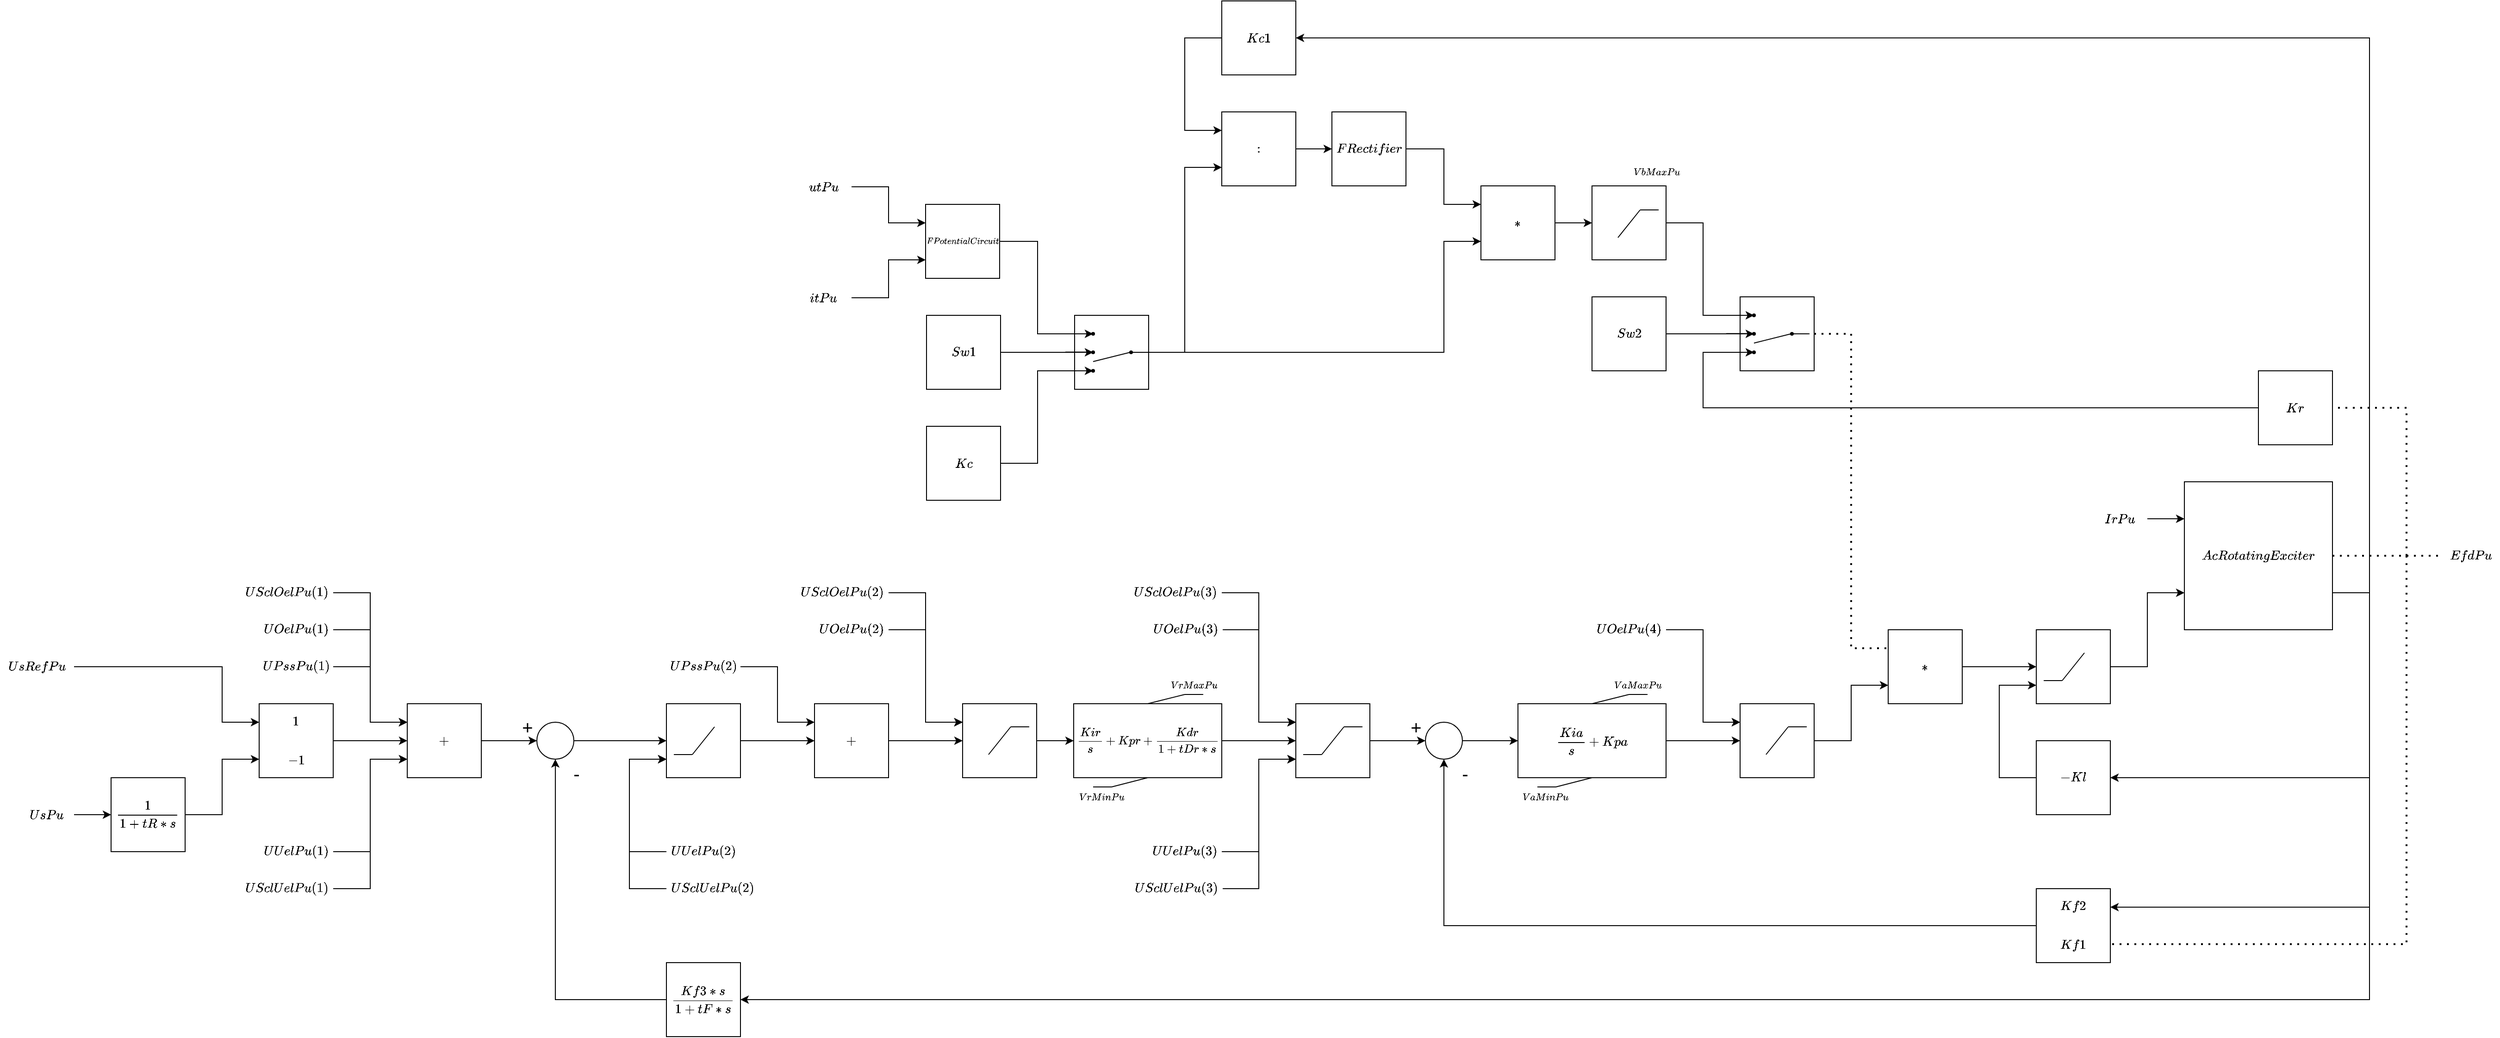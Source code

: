 <mxfile version="24.1.0" type="device">
  <diagram name="Page-1" id="-cMVqA2Gkwa5aGeDibPs">
    <mxGraphModel dx="1994" dy="1640" grid="1" gridSize="10" guides="1" tooltips="1" connect="1" arrows="1" fold="1" page="0" pageScale="1" pageWidth="413" pageHeight="583" math="1" shadow="0">
      <root>
        <mxCell id="0" />
        <mxCell id="1" parent="0" />
        <mxCell id="eN8Zq5XajQ-hrPbZrUXH-4" value="" style="edgeStyle=orthogonalEdgeStyle;rounded=0;orthogonalLoop=1;jettySize=auto;html=1;exitX=1;exitY=0.5;exitDx=0;exitDy=0;" parent="1" source="uiWQGd_JORUiYBwgNB9_-32" target="eN8Zq5XajQ-hrPbZrUXH-3" edge="1">
          <mxGeometry relative="1" as="geometry">
            <mxPoint x="-640" y="240" as="sourcePoint" />
          </mxGeometry>
        </mxCell>
        <mxCell id="eN8Zq5XajQ-hrPbZrUXH-8" value="" style="edgeStyle=orthogonalEdgeStyle;rounded=0;orthogonalLoop=1;jettySize=auto;html=1;" parent="1" source="GCO7xrDp6TmdYOZJOnFd-4" target="GCO7xrDp6TmdYOZJOnFd-120" edge="1">
          <mxGeometry relative="1" as="geometry" />
        </mxCell>
        <mxCell id="GCO7xrDp6TmdYOZJOnFd-4" value="&lt;table style=&quot;&quot;&gt;&lt;tbody&gt;&lt;tr&gt;&lt;td&gt;&lt;font style=&quot;font-size: 12px;&quot;&gt;$$1$$&lt;/font&gt;&lt;/td&gt;&lt;/tr&gt;&lt;tr&gt;&lt;td&gt;&lt;font style=&quot;font-size: 12px;&quot;&gt;$$-1$$&lt;/font&gt;&lt;/td&gt;&lt;/tr&gt;&lt;/tbody&gt;&lt;/table&gt;" style="whiteSpace=wrap;html=1;aspect=fixed;" parent="1" vertex="1">
          <mxGeometry x="-440" y="120" width="80" height="80" as="geometry" />
        </mxCell>
        <mxCell id="GCO7xrDp6TmdYOZJOnFd-127" style="edgeStyle=orthogonalEdgeStyle;rounded=0;orthogonalLoop=1;jettySize=auto;html=1;exitX=0.5;exitY=1;exitDx=0;exitDy=0;" parent="1" source="GCO7xrDp6TmdYOZJOnFd-99" edge="1">
          <mxGeometry relative="1" as="geometry">
            <mxPoint x="520.2" y="190.2" as="targetPoint" />
          </mxGeometry>
        </mxCell>
        <mxCell id="U0r4ra3TlqdGY_YgzOI1-25" value="" style="edgeStyle=orthogonalEdgeStyle;rounded=0;orthogonalLoop=1;jettySize=auto;html=1;" parent="1" source="GCO7xrDp6TmdYOZJOnFd-99" target="hHR6AVDcYujb22-yYQ_T-5" edge="1">
          <mxGeometry relative="1" as="geometry" />
        </mxCell>
        <mxCell id="GCO7xrDp6TmdYOZJOnFd-99" value="&lt;font style=&quot;font-size: 11px;&quot;&gt;$$\frac{Kir}{s}+Kpr+\frac{Kdr}{1+tDr*s}$$&lt;/font&gt;" style="rounded=0;whiteSpace=wrap;html=1;" parent="1" vertex="1">
          <mxGeometry x="440" y="120" width="160" height="80" as="geometry" />
        </mxCell>
        <mxCell id="GCO7xrDp6TmdYOZJOnFd-110" value="" style="endArrow=none;html=1;exitX=0.5;exitY=0;exitDx=0;exitDy=0;" parent="1" source="GCO7xrDp6TmdYOZJOnFd-99" edge="1">
          <mxGeometry width="50" height="50" relative="1" as="geometry">
            <mxPoint x="520" y="130" as="sourcePoint" />
            <mxPoint x="560" y="110" as="targetPoint" />
          </mxGeometry>
        </mxCell>
        <mxCell id="GCO7xrDp6TmdYOZJOnFd-111" value="" style="endArrow=none;html=1;" parent="1" edge="1">
          <mxGeometry width="50" height="50" relative="1" as="geometry">
            <mxPoint x="560" y="110" as="sourcePoint" />
            <mxPoint x="580" y="110" as="targetPoint" />
          </mxGeometry>
        </mxCell>
        <mxCell id="GCO7xrDp6TmdYOZJOnFd-112" value="&lt;font style=&quot;font-size: 9px;&quot;&gt;$$VrMaxPu$$&lt;/font&gt;" style="text;html=1;strokeColor=none;fillColor=none;align=center;verticalAlign=middle;whiteSpace=wrap;rounded=0;fontSize=15;" parent="1" vertex="1">
          <mxGeometry x="540" y="85" width="60" height="30" as="geometry" />
        </mxCell>
        <mxCell id="GCO7xrDp6TmdYOZJOnFd-113" value="" style="endArrow=none;html=1;" parent="1" edge="1">
          <mxGeometry width="50" height="50" relative="1" as="geometry">
            <mxPoint x="481" y="210" as="sourcePoint" />
            <mxPoint x="461" y="210" as="targetPoint" />
          </mxGeometry>
        </mxCell>
        <mxCell id="GCO7xrDp6TmdYOZJOnFd-114" value="&lt;font style=&quot;font-size: 9px;&quot;&gt;$$VrMinPu$$&lt;/font&gt;" style="text;html=1;strokeColor=none;fillColor=none;align=center;verticalAlign=middle;whiteSpace=wrap;rounded=0;fontSize=15;" parent="1" vertex="1">
          <mxGeometry x="440" y="206" width="60" height="30" as="geometry" />
        </mxCell>
        <mxCell id="GCO7xrDp6TmdYOZJOnFd-115" value="" style="endArrow=none;html=1;exitX=0.5;exitY=0;exitDx=0;exitDy=0;entryX=0.5;entryY=1;entryDx=0;entryDy=0;" parent="1" target="GCO7xrDp6TmdYOZJOnFd-99" edge="1">
          <mxGeometry width="50" height="50" relative="1" as="geometry">
            <mxPoint x="481" y="210" as="sourcePoint" />
            <mxPoint x="501" y="190" as="targetPoint" />
          </mxGeometry>
        </mxCell>
        <mxCell id="GCO7xrDp6TmdYOZJOnFd-120" value="&lt;table style=&quot;&quot;&gt;&lt;tbody&gt;&lt;tr&gt;&lt;td&gt;&lt;font style=&quot;font-size: 12px;&quot;&gt;$$+$$&lt;/font&gt;&lt;/td&gt;&lt;/tr&gt;&lt;/tbody&gt;&lt;/table&gt;" style="whiteSpace=wrap;html=1;aspect=fixed;" parent="1" vertex="1">
          <mxGeometry x="-280" y="120" width="80" height="80" as="geometry" />
        </mxCell>
        <mxCell id="eN8Zq5XajQ-hrPbZrUXH-3" value="$$\frac{1}{1+tR*s}$$" style="whiteSpace=wrap;html=1;aspect=fixed;" parent="1" vertex="1">
          <mxGeometry x="-600" y="200" width="80" height="80" as="geometry" />
        </mxCell>
        <mxCell id="U0r4ra3TlqdGY_YgzOI1-9" value="" style="edgeStyle=orthogonalEdgeStyle;rounded=0;orthogonalLoop=1;jettySize=auto;html=1;" parent="1" source="eN8Zq5XajQ-hrPbZrUXH-25" target="U0r4ra3TlqdGY_YgzOI1-3" edge="1">
          <mxGeometry relative="1" as="geometry" />
        </mxCell>
        <mxCell id="eN8Zq5XajQ-hrPbZrUXH-25" value="" style="ellipse;whiteSpace=wrap;html=1;aspect=fixed;" parent="1" vertex="1">
          <mxGeometry x="-140" y="140" width="40" height="40" as="geometry" />
        </mxCell>
        <mxCell id="eN8Zq5XajQ-hrPbZrUXH-26" value="+" style="text;html=1;strokeColor=none;fillColor=none;align=center;verticalAlign=middle;whiteSpace=wrap;rounded=0;fontSize=20;" parent="1" vertex="1">
          <mxGeometry x="-180" y="129" width="60" height="31" as="geometry" />
        </mxCell>
        <mxCell id="eN8Zq5XajQ-hrPbZrUXH-27" value="-" style="text;html=1;strokeColor=none;fillColor=none;align=center;verticalAlign=middle;whiteSpace=wrap;rounded=0;fontSize=20;" parent="1" vertex="1">
          <mxGeometry x="-127" y="180" width="60" height="30" as="geometry" />
        </mxCell>
        <mxCell id="hHR6AVDcYujb22-yYQ_T-5" value="" style="whiteSpace=wrap;html=1;aspect=fixed;" parent="1" vertex="1">
          <mxGeometry x="680" y="120" width="80" height="80" as="geometry" />
        </mxCell>
        <mxCell id="hHR6AVDcYujb22-yYQ_T-7" value="" style="endArrow=none;html=1;" parent="1" edge="1">
          <mxGeometry width="50" height="50" relative="1" as="geometry">
            <mxPoint x="708" y="175" as="sourcePoint" />
            <mxPoint x="732" y="145" as="targetPoint" />
          </mxGeometry>
        </mxCell>
        <mxCell id="hHR6AVDcYujb22-yYQ_T-8" value="" style="endArrow=none;html=1;" parent="1" edge="1">
          <mxGeometry width="50" height="50" relative="1" as="geometry">
            <mxPoint x="732" y="145" as="sourcePoint" />
            <mxPoint x="752" y="145" as="targetPoint" />
          </mxGeometry>
        </mxCell>
        <mxCell id="hHR6AVDcYujb22-yYQ_T-9" value="" style="endArrow=none;html=1;" parent="1" edge="1">
          <mxGeometry width="50" height="50" relative="1" as="geometry">
            <mxPoint x="708" y="175" as="sourcePoint" />
            <mxPoint x="688" y="175" as="targetPoint" />
          </mxGeometry>
        </mxCell>
        <mxCell id="hHR6AVDcYujb22-yYQ_T-10" value="" style="endArrow=classic;html=1;entryX=0;entryY=0.75;entryDx=0;entryDy=0;" parent="1" target="hHR6AVDcYujb22-yYQ_T-5" edge="1">
          <mxGeometry width="50" height="50" relative="1" as="geometry">
            <mxPoint x="640" y="180" as="sourcePoint" />
            <mxPoint x="680.0" y="177" as="targetPoint" />
          </mxGeometry>
        </mxCell>
        <mxCell id="hHR6AVDcYujb22-yYQ_T-11" value="" style="endArrow=classic;html=1;entryX=0;entryY=0.25;entryDx=0;entryDy=0;" parent="1" target="hHR6AVDcYujb22-yYQ_T-5" edge="1">
          <mxGeometry width="50" height="50" relative="1" as="geometry">
            <mxPoint x="640" y="140" as="sourcePoint" />
            <mxPoint x="680.0" y="145" as="targetPoint" />
          </mxGeometry>
        </mxCell>
        <mxCell id="qLZYFt0uQZEpN5fuRu8l-12" value="$$\frac{Kf3*s}{1+tF*s}$$" style="rounded=0;whiteSpace=wrap;html=1;" parent="1" vertex="1">
          <mxGeometry y="400" width="80" height="80" as="geometry" />
        </mxCell>
        <mxCell id="qLZYFt0uQZEpN5fuRu8l-13" value="&lt;font style=&quot;font-size: 12px;&quot;&gt;$$AcRotatingExciter$$&lt;/font&gt;" style="rounded=0;whiteSpace=wrap;html=1;" parent="1" vertex="1">
          <mxGeometry x="1640" y="-120" width="160" height="160" as="geometry" />
        </mxCell>
        <mxCell id="kH9g7bd3vH2FBUtWPBsq-3" value="&lt;table style=&quot;&quot;&gt;&lt;tbody&gt;&lt;tr&gt;&lt;td&gt;&lt;font style=&quot;font-size: 12px;&quot;&gt;$$Kr$$&lt;/font&gt;&lt;/td&gt;&lt;/tr&gt;&lt;/tbody&gt;&lt;/table&gt;" style="whiteSpace=wrap;html=1;aspect=fixed;" parent="1" vertex="1">
          <mxGeometry x="1720" y="-240" width="80" height="80" as="geometry" />
        </mxCell>
        <mxCell id="kH9g7bd3vH2FBUtWPBsq-4" value="&lt;table style=&quot;&quot;&gt;&lt;tbody&gt;&lt;tr&gt;&lt;td&gt;&lt;font style=&quot;font-size: 12px;&quot;&gt;$$Kf2$$&lt;/font&gt;&lt;/td&gt;&lt;/tr&gt;&lt;tr&gt;&lt;td&gt;&lt;font style=&quot;font-size: 12px;&quot;&gt;$$Kf1$$&lt;/font&gt;&lt;/td&gt;&lt;/tr&gt;&lt;/tbody&gt;&lt;/table&gt;" style="whiteSpace=wrap;html=1;aspect=fixed;" parent="1" vertex="1">
          <mxGeometry x="1480" y="320" width="80" height="80" as="geometry" />
        </mxCell>
        <mxCell id="kH9g7bd3vH2FBUtWPBsq-5" value="&lt;table style=&quot;font-size: 11px;&quot;&gt;&lt;tbody&gt;&lt;tr&gt;&lt;td&gt;&lt;font style=&quot;font-size: 12px;&quot;&gt;$$Sw2$$&lt;/font&gt;&lt;/td&gt;&lt;/tr&gt;&lt;/tbody&gt;&lt;/table&gt;" style="whiteSpace=wrap;html=1;aspect=fixed;" parent="1" vertex="1">
          <mxGeometry x="1000" y="-320" width="80" height="80" as="geometry" />
        </mxCell>
        <mxCell id="U0r4ra3TlqdGY_YgzOI1-1" value="" style="endArrow=classic;html=1;rounded=0;exitX=1;exitY=0.5;exitDx=0;exitDy=0;entryX=0;entryY=0.75;entryDx=0;entryDy=0;" parent="1" source="eN8Zq5XajQ-hrPbZrUXH-3" target="GCO7xrDp6TmdYOZJOnFd-4" edge="1">
          <mxGeometry width="50" height="50" relative="1" as="geometry">
            <mxPoint x="-440" y="180" as="sourcePoint" />
            <mxPoint x="-390" y="130" as="targetPoint" />
            <Array as="points">
              <mxPoint x="-480" y="240" />
              <mxPoint x="-480" y="180" />
            </Array>
          </mxGeometry>
        </mxCell>
        <mxCell id="U0r4ra3TlqdGY_YgzOI1-2" value="" style="endArrow=classic;html=1;rounded=0;exitX=1;exitY=0.5;exitDx=0;exitDy=0;entryX=0;entryY=0.25;entryDx=0;entryDy=0;" parent="1" source="uiWQGd_JORUiYBwgNB9_-33" target="GCO7xrDp6TmdYOZJOnFd-4" edge="1">
          <mxGeometry width="50" height="50" relative="1" as="geometry">
            <mxPoint x="-640" y="80" as="sourcePoint" />
            <mxPoint x="-390" y="130" as="targetPoint" />
            <Array as="points">
              <mxPoint x="-480" y="80" />
              <mxPoint x="-480" y="140" />
            </Array>
          </mxGeometry>
        </mxCell>
        <mxCell id="U0r4ra3TlqdGY_YgzOI1-18" value="" style="edgeStyle=orthogonalEdgeStyle;rounded=0;orthogonalLoop=1;jettySize=auto;html=1;" parent="1" source="U0r4ra3TlqdGY_YgzOI1-3" target="U0r4ra3TlqdGY_YgzOI1-10" edge="1">
          <mxGeometry relative="1" as="geometry" />
        </mxCell>
        <mxCell id="U0r4ra3TlqdGY_YgzOI1-3" value="" style="whiteSpace=wrap;html=1;aspect=fixed;" parent="1" vertex="1">
          <mxGeometry y="120" width="80" height="80" as="geometry" />
        </mxCell>
        <mxCell id="U0r4ra3TlqdGY_YgzOI1-4" value="" style="endArrow=none;html=1;" parent="1" edge="1">
          <mxGeometry width="50" height="50" relative="1" as="geometry">
            <mxPoint x="28" y="175" as="sourcePoint" />
            <mxPoint x="52" y="145" as="targetPoint" />
          </mxGeometry>
        </mxCell>
        <mxCell id="U0r4ra3TlqdGY_YgzOI1-6" value="" style="endArrow=none;html=1;" parent="1" edge="1">
          <mxGeometry width="50" height="50" relative="1" as="geometry">
            <mxPoint x="28" y="175" as="sourcePoint" />
            <mxPoint x="8" y="175" as="targetPoint" />
          </mxGeometry>
        </mxCell>
        <mxCell id="U0r4ra3TlqdGY_YgzOI1-7" value="" style="endArrow=classic;html=1;entryX=0;entryY=0.75;entryDx=0;entryDy=0;" parent="1" target="U0r4ra3TlqdGY_YgzOI1-3" edge="1">
          <mxGeometry width="50" height="50" relative="1" as="geometry">
            <mxPoint x="-40" y="180" as="sourcePoint" />
            <mxPoint x="-1.137e-13" y="177" as="targetPoint" />
          </mxGeometry>
        </mxCell>
        <mxCell id="U0r4ra3TlqdGY_YgzOI1-17" value="" style="edgeStyle=orthogonalEdgeStyle;rounded=0;orthogonalLoop=1;jettySize=auto;html=1;" parent="1" source="U0r4ra3TlqdGY_YgzOI1-10" target="U0r4ra3TlqdGY_YgzOI1-11" edge="1">
          <mxGeometry relative="1" as="geometry" />
        </mxCell>
        <mxCell id="U0r4ra3TlqdGY_YgzOI1-10" value="&lt;table style=&quot;&quot;&gt;&lt;tbody&gt;&lt;tr&gt;&lt;td&gt;&lt;font style=&quot;font-size: 12px;&quot;&gt;$$+$$&lt;/font&gt;&lt;/td&gt;&lt;/tr&gt;&lt;/tbody&gt;&lt;/table&gt;" style="whiteSpace=wrap;html=1;aspect=fixed;" parent="1" vertex="1">
          <mxGeometry x="160" y="120" width="80" height="80" as="geometry" />
        </mxCell>
        <mxCell id="Lio4vAGDhd_oJqH9jxSa-1" value="" style="edgeStyle=orthogonalEdgeStyle;rounded=0;orthogonalLoop=1;jettySize=auto;html=1;" parent="1" source="U0r4ra3TlqdGY_YgzOI1-11" target="GCO7xrDp6TmdYOZJOnFd-99" edge="1">
          <mxGeometry relative="1" as="geometry" />
        </mxCell>
        <mxCell id="U0r4ra3TlqdGY_YgzOI1-11" value="" style="whiteSpace=wrap;html=1;aspect=fixed;" parent="1" vertex="1">
          <mxGeometry x="320" y="120" width="80" height="80" as="geometry" />
        </mxCell>
        <mxCell id="U0r4ra3TlqdGY_YgzOI1-12" value="" style="endArrow=none;html=1;" parent="1" edge="1">
          <mxGeometry width="50" height="50" relative="1" as="geometry">
            <mxPoint x="348" y="175" as="sourcePoint" />
            <mxPoint x="372" y="145" as="targetPoint" />
          </mxGeometry>
        </mxCell>
        <mxCell id="U0r4ra3TlqdGY_YgzOI1-13" value="" style="endArrow=none;html=1;" parent="1" edge="1">
          <mxGeometry width="50" height="50" relative="1" as="geometry">
            <mxPoint x="372" y="145" as="sourcePoint" />
            <mxPoint x="392" y="145" as="targetPoint" />
          </mxGeometry>
        </mxCell>
        <mxCell id="U0r4ra3TlqdGY_YgzOI1-16" value="" style="endArrow=classic;html=1;entryX=0;entryY=0.25;entryDx=0;entryDy=0;" parent="1" target="U0r4ra3TlqdGY_YgzOI1-11" edge="1">
          <mxGeometry width="50" height="50" relative="1" as="geometry">
            <mxPoint x="280" y="140" as="sourcePoint" />
            <mxPoint x="320.0" y="145" as="targetPoint" />
          </mxGeometry>
        </mxCell>
        <mxCell id="U0r4ra3TlqdGY_YgzOI1-70" value="" style="edgeStyle=orthogonalEdgeStyle;rounded=0;orthogonalLoop=1;jettySize=auto;html=1;" parent="1" source="U0r4ra3TlqdGY_YgzOI1-22" target="U0r4ra3TlqdGY_YgzOI1-40" edge="1">
          <mxGeometry relative="1" as="geometry" />
        </mxCell>
        <mxCell id="U0r4ra3TlqdGY_YgzOI1-22" value="" style="ellipse;whiteSpace=wrap;html=1;aspect=fixed;" parent="1" vertex="1">
          <mxGeometry x="820" y="140" width="40" height="40" as="geometry" />
        </mxCell>
        <mxCell id="U0r4ra3TlqdGY_YgzOI1-23" value="+" style="text;html=1;strokeColor=none;fillColor=none;align=center;verticalAlign=middle;whiteSpace=wrap;rounded=0;fontSize=20;" parent="1" vertex="1">
          <mxGeometry x="780" y="129" width="60" height="31" as="geometry" />
        </mxCell>
        <mxCell id="U0r4ra3TlqdGY_YgzOI1-24" value="-" style="text;html=1;strokeColor=none;fillColor=none;align=center;verticalAlign=middle;whiteSpace=wrap;rounded=0;fontSize=20;" parent="1" vertex="1">
          <mxGeometry x="833" y="180" width="60" height="30" as="geometry" />
        </mxCell>
        <mxCell id="U0r4ra3TlqdGY_YgzOI1-26" value="" style="endArrow=classic;html=1;rounded=0;exitX=1;exitY=0.5;exitDx=0;exitDy=0;entryX=0;entryY=0.5;entryDx=0;entryDy=0;" parent="1" source="hHR6AVDcYujb22-yYQ_T-5" target="U0r4ra3TlqdGY_YgzOI1-22" edge="1">
          <mxGeometry width="50" height="50" relative="1" as="geometry">
            <mxPoint x="700" y="100" as="sourcePoint" />
            <mxPoint x="750" y="50" as="targetPoint" />
          </mxGeometry>
        </mxCell>
        <mxCell id="U0r4ra3TlqdGY_YgzOI1-27" value="" style="whiteSpace=wrap;html=1;aspect=fixed;" parent="1" vertex="1">
          <mxGeometry x="1160" y="120" width="80" height="80" as="geometry" />
        </mxCell>
        <mxCell id="U0r4ra3TlqdGY_YgzOI1-28" value="" style="endArrow=none;html=1;" parent="1" edge="1">
          <mxGeometry width="50" height="50" relative="1" as="geometry">
            <mxPoint x="1188" y="175" as="sourcePoint" />
            <mxPoint x="1212" y="145" as="targetPoint" />
          </mxGeometry>
        </mxCell>
        <mxCell id="U0r4ra3TlqdGY_YgzOI1-29" value="" style="endArrow=none;html=1;" parent="1" edge="1">
          <mxGeometry width="50" height="50" relative="1" as="geometry">
            <mxPoint x="1212" y="145" as="sourcePoint" />
            <mxPoint x="1232" y="145" as="targetPoint" />
          </mxGeometry>
        </mxCell>
        <mxCell id="U0r4ra3TlqdGY_YgzOI1-30" value="" style="endArrow=classic;html=1;entryX=0;entryY=0.25;entryDx=0;entryDy=0;" parent="1" target="U0r4ra3TlqdGY_YgzOI1-27" edge="1">
          <mxGeometry width="50" height="50" relative="1" as="geometry">
            <mxPoint x="1120" y="140" as="sourcePoint" />
            <mxPoint x="1160" y="145" as="targetPoint" />
          </mxGeometry>
        </mxCell>
        <mxCell id="U0r4ra3TlqdGY_YgzOI1-39" style="edgeStyle=orthogonalEdgeStyle;rounded=0;orthogonalLoop=1;jettySize=auto;html=1;exitX=0.5;exitY=1;exitDx=0;exitDy=0;" parent="1" source="U0r4ra3TlqdGY_YgzOI1-40" edge="1">
          <mxGeometry relative="1" as="geometry">
            <mxPoint x="1000.2" y="190.2" as="targetPoint" />
          </mxGeometry>
        </mxCell>
        <mxCell id="U0r4ra3TlqdGY_YgzOI1-47" value="" style="edgeStyle=orthogonalEdgeStyle;rounded=0;orthogonalLoop=1;jettySize=auto;html=1;" parent="1" source="U0r4ra3TlqdGY_YgzOI1-40" target="U0r4ra3TlqdGY_YgzOI1-27" edge="1">
          <mxGeometry relative="1" as="geometry" />
        </mxCell>
        <mxCell id="U0r4ra3TlqdGY_YgzOI1-40" value="&lt;font style=&quot;font-size: 12px;&quot;&gt;$$\frac{Kia}{s}+Kpa$$&lt;/font&gt;" style="rounded=0;whiteSpace=wrap;html=1;" parent="1" vertex="1">
          <mxGeometry x="920" y="120" width="160" height="80" as="geometry" />
        </mxCell>
        <mxCell id="U0r4ra3TlqdGY_YgzOI1-41" value="" style="endArrow=none;html=1;exitX=0.5;exitY=0;exitDx=0;exitDy=0;" parent="1" source="U0r4ra3TlqdGY_YgzOI1-40" edge="1">
          <mxGeometry width="50" height="50" relative="1" as="geometry">
            <mxPoint x="1000" y="130" as="sourcePoint" />
            <mxPoint x="1040" y="110" as="targetPoint" />
          </mxGeometry>
        </mxCell>
        <mxCell id="U0r4ra3TlqdGY_YgzOI1-42" value="" style="endArrow=none;html=1;" parent="1" edge="1">
          <mxGeometry width="50" height="50" relative="1" as="geometry">
            <mxPoint x="1040" y="110" as="sourcePoint" />
            <mxPoint x="1060" y="110" as="targetPoint" />
          </mxGeometry>
        </mxCell>
        <mxCell id="U0r4ra3TlqdGY_YgzOI1-43" value="&lt;font style=&quot;font-size: 9px;&quot;&gt;$$VaMaxPu$$&lt;/font&gt;" style="text;html=1;strokeColor=none;fillColor=none;align=center;verticalAlign=middle;whiteSpace=wrap;rounded=0;fontSize=15;" parent="1" vertex="1">
          <mxGeometry x="1020" y="85" width="60" height="30" as="geometry" />
        </mxCell>
        <mxCell id="U0r4ra3TlqdGY_YgzOI1-44" value="" style="endArrow=none;html=1;" parent="1" edge="1">
          <mxGeometry width="50" height="50" relative="1" as="geometry">
            <mxPoint x="961" y="210" as="sourcePoint" />
            <mxPoint x="941" y="210" as="targetPoint" />
          </mxGeometry>
        </mxCell>
        <mxCell id="U0r4ra3TlqdGY_YgzOI1-45" value="&lt;font style=&quot;font-size: 9px;&quot;&gt;$$VaMinPu$$&lt;/font&gt;" style="text;html=1;strokeColor=none;fillColor=none;align=center;verticalAlign=middle;whiteSpace=wrap;rounded=0;fontSize=15;" parent="1" vertex="1">
          <mxGeometry x="920" y="206" width="60" height="30" as="geometry" />
        </mxCell>
        <mxCell id="U0r4ra3TlqdGY_YgzOI1-46" value="" style="endArrow=none;html=1;exitX=0.5;exitY=0;exitDx=0;exitDy=0;entryX=0.5;entryY=1;entryDx=0;entryDy=0;" parent="1" target="U0r4ra3TlqdGY_YgzOI1-40" edge="1">
          <mxGeometry width="50" height="50" relative="1" as="geometry">
            <mxPoint x="961" y="210" as="sourcePoint" />
            <mxPoint x="981" y="190" as="targetPoint" />
          </mxGeometry>
        </mxCell>
        <mxCell id="U0r4ra3TlqdGY_YgzOI1-55" value="" style="edgeStyle=orthogonalEdgeStyle;rounded=0;orthogonalLoop=1;jettySize=auto;html=1;" parent="1" source="U0r4ra3TlqdGY_YgzOI1-48" target="U0r4ra3TlqdGY_YgzOI1-49" edge="1">
          <mxGeometry relative="1" as="geometry" />
        </mxCell>
        <mxCell id="U0r4ra3TlqdGY_YgzOI1-48" value="&lt;table style=&quot;&quot;&gt;&lt;tbody&gt;&lt;tr&gt;&lt;td&gt;&lt;font style=&quot;font-size: 12px;&quot;&gt;$$*$$&lt;/font&gt;&lt;/td&gt;&lt;/tr&gt;&lt;/tbody&gt;&lt;/table&gt;" style="whiteSpace=wrap;html=1;aspect=fixed;" parent="1" vertex="1">
          <mxGeometry x="1320" y="40" width="80" height="80" as="geometry" />
        </mxCell>
        <mxCell id="U0r4ra3TlqdGY_YgzOI1-49" value="" style="whiteSpace=wrap;html=1;aspect=fixed;" parent="1" vertex="1">
          <mxGeometry x="1480" y="40" width="80" height="80" as="geometry" />
        </mxCell>
        <mxCell id="U0r4ra3TlqdGY_YgzOI1-50" value="" style="endArrow=none;html=1;" parent="1" edge="1">
          <mxGeometry width="50" height="50" relative="1" as="geometry">
            <mxPoint x="1508" y="95" as="sourcePoint" />
            <mxPoint x="1532" y="65" as="targetPoint" />
          </mxGeometry>
        </mxCell>
        <mxCell id="U0r4ra3TlqdGY_YgzOI1-52" value="" style="endArrow=none;html=1;" parent="1" edge="1">
          <mxGeometry width="50" height="50" relative="1" as="geometry">
            <mxPoint x="1508" y="95" as="sourcePoint" />
            <mxPoint x="1488" y="95" as="targetPoint" />
          </mxGeometry>
        </mxCell>
        <mxCell id="U0r4ra3TlqdGY_YgzOI1-56" value="" style="endArrow=classic;html=1;rounded=0;exitX=1;exitY=0.5;exitDx=0;exitDy=0;entryX=0;entryY=0.75;entryDx=0;entryDy=0;" parent="1" source="U0r4ra3TlqdGY_YgzOI1-49" target="qLZYFt0uQZEpN5fuRu8l-13" edge="1">
          <mxGeometry width="50" height="50" relative="1" as="geometry">
            <mxPoint x="1620" as="sourcePoint" />
            <mxPoint x="1670" y="-50" as="targetPoint" />
            <Array as="points">
              <mxPoint x="1600" y="80" />
              <mxPoint x="1600" />
            </Array>
          </mxGeometry>
        </mxCell>
        <mxCell id="U0r4ra3TlqdGY_YgzOI1-57" value="&lt;table style=&quot;&quot;&gt;&lt;tbody&gt;&lt;tr&gt;&lt;td&gt;&lt;font style=&quot;font-size: 12px;&quot;&gt;$$-Kl$$&lt;/font&gt;&lt;/td&gt;&lt;/tr&gt;&lt;/tbody&gt;&lt;/table&gt;" style="whiteSpace=wrap;html=1;aspect=fixed;" parent="1" vertex="1">
          <mxGeometry x="1480" y="160" width="80" height="80" as="geometry" />
        </mxCell>
        <mxCell id="U0r4ra3TlqdGY_YgzOI1-58" value="" style="endArrow=classic;html=1;rounded=0;exitX=0;exitY=0.5;exitDx=0;exitDy=0;entryX=0;entryY=0.75;entryDx=0;entryDy=0;" parent="1" source="U0r4ra3TlqdGY_YgzOI1-57" target="U0r4ra3TlqdGY_YgzOI1-49" edge="1">
          <mxGeometry width="50" height="50" relative="1" as="geometry">
            <mxPoint x="1130" as="sourcePoint" />
            <mxPoint x="1180" y="-50" as="targetPoint" />
            <Array as="points">
              <mxPoint x="1440" y="200" />
              <mxPoint x="1440" y="100" />
            </Array>
          </mxGeometry>
        </mxCell>
        <mxCell id="U0r4ra3TlqdGY_YgzOI1-59" value="" style="endArrow=classic;html=1;rounded=0;exitX=1;exitY=0.75;exitDx=0;exitDy=0;entryX=1;entryY=0.5;entryDx=0;entryDy=0;" parent="1" source="qLZYFt0uQZEpN5fuRu8l-13" target="U0r4ra3TlqdGY_YgzOI1-57" edge="1">
          <mxGeometry width="50" height="50" relative="1" as="geometry">
            <mxPoint x="1540" as="sourcePoint" />
            <mxPoint x="1590" y="-50" as="targetPoint" />
            <Array as="points">
              <mxPoint x="1840" />
              <mxPoint x="1840" y="200" />
            </Array>
          </mxGeometry>
        </mxCell>
        <mxCell id="U0r4ra3TlqdGY_YgzOI1-60" value="" style="endArrow=classic;html=1;rounded=0;exitX=0;exitY=0.5;exitDx=0;exitDy=0;entryX=0.5;entryY=1;entryDx=0;entryDy=0;" parent="1" source="kH9g7bd3vH2FBUtWPBsq-4" target="U0r4ra3TlqdGY_YgzOI1-22" edge="1">
          <mxGeometry width="50" height="50" relative="1" as="geometry">
            <mxPoint x="1230" y="300" as="sourcePoint" />
            <mxPoint x="1280" y="250" as="targetPoint" />
            <Array as="points">
              <mxPoint x="840" y="360" />
            </Array>
          </mxGeometry>
        </mxCell>
        <mxCell id="U0r4ra3TlqdGY_YgzOI1-61" value="" style="endArrow=classic;html=1;rounded=0;exitX=1;exitY=0.75;exitDx=0;exitDy=0;entryX=1;entryY=0.25;entryDx=0;entryDy=0;" parent="1" source="qLZYFt0uQZEpN5fuRu8l-13" target="kH9g7bd3vH2FBUtWPBsq-4" edge="1">
          <mxGeometry width="50" height="50" relative="1" as="geometry">
            <mxPoint x="1650" y="300" as="sourcePoint" />
            <mxPoint x="1700" y="250" as="targetPoint" />
            <Array as="points">
              <mxPoint x="1840" />
              <mxPoint x="1840" y="340" />
            </Array>
          </mxGeometry>
        </mxCell>
        <mxCell id="U0r4ra3TlqdGY_YgzOI1-62" value="" style="endArrow=classic;html=1;rounded=0;exitX=0;exitY=0.5;exitDx=0;exitDy=0;entryX=0.5;entryY=1;entryDx=0;entryDy=0;" parent="1" source="qLZYFt0uQZEpN5fuRu8l-12" target="eN8Zq5XajQ-hrPbZrUXH-25" edge="1">
          <mxGeometry width="50" height="50" relative="1" as="geometry">
            <mxPoint x="340" y="300" as="sourcePoint" />
            <mxPoint x="390" y="250" as="targetPoint" />
            <Array as="points">
              <mxPoint x="-120" y="440" />
            </Array>
          </mxGeometry>
        </mxCell>
        <mxCell id="U0r4ra3TlqdGY_YgzOI1-63" value="" style="endArrow=classic;html=1;rounded=0;exitX=1;exitY=0.5;exitDx=0;exitDy=0;entryX=0;entryY=0.5;entryDx=0;entryDy=0;" parent="1" source="GCO7xrDp6TmdYOZJOnFd-120" target="eN8Zq5XajQ-hrPbZrUXH-25" edge="1">
          <mxGeometry width="50" height="50" relative="1" as="geometry">
            <mxPoint x="340" y="300" as="sourcePoint" />
            <mxPoint x="390" y="250" as="targetPoint" />
          </mxGeometry>
        </mxCell>
        <mxCell id="U0r4ra3TlqdGY_YgzOI1-64" value="" style="endArrow=classic;html=1;rounded=0;exitX=1;exitY=0.75;exitDx=0;exitDy=0;entryX=1;entryY=0.5;entryDx=0;entryDy=0;" parent="1" source="qLZYFt0uQZEpN5fuRu8l-13" target="qLZYFt0uQZEpN5fuRu8l-12" edge="1">
          <mxGeometry width="50" height="50" relative="1" as="geometry">
            <mxPoint x="1380" y="300" as="sourcePoint" />
            <mxPoint x="1430" y="250" as="targetPoint" />
            <Array as="points">
              <mxPoint x="1840" />
              <mxPoint x="1840" y="440" />
            </Array>
          </mxGeometry>
        </mxCell>
        <mxCell id="U0r4ra3TlqdGY_YgzOI1-66" value="" style="endArrow=none;dashed=1;html=1;dashPattern=1 3;strokeWidth=2;rounded=0;exitX=1;exitY=0.5;exitDx=0;exitDy=0;entryX=0;entryY=0.5;entryDx=0;entryDy=0;" parent="1" source="qLZYFt0uQZEpN5fuRu8l-13" target="uiWQGd_JORUiYBwgNB9_-41" edge="1">
          <mxGeometry width="50" height="50" relative="1" as="geometry">
            <mxPoint x="1490" y="300" as="sourcePoint" />
            <mxPoint x="1920" y="-40" as="targetPoint" />
          </mxGeometry>
        </mxCell>
        <mxCell id="U0r4ra3TlqdGY_YgzOI1-67" value="" style="endArrow=none;dashed=1;html=1;dashPattern=1 3;strokeWidth=2;rounded=0;exitX=1;exitY=0.5;exitDx=0;exitDy=0;entryX=1;entryY=0.75;entryDx=0;entryDy=0;" parent="1" source="qLZYFt0uQZEpN5fuRu8l-13" target="kH9g7bd3vH2FBUtWPBsq-4" edge="1">
          <mxGeometry width="50" height="50" relative="1" as="geometry">
            <mxPoint x="1490" y="300" as="sourcePoint" />
            <mxPoint x="1910" y="280" as="targetPoint" />
            <Array as="points">
              <mxPoint x="1880" y="-40" />
              <mxPoint x="1880" y="380" />
            </Array>
          </mxGeometry>
        </mxCell>
        <mxCell id="U0r4ra3TlqdGY_YgzOI1-68" value="" style="endArrow=none;dashed=1;html=1;dashPattern=1 3;strokeWidth=2;rounded=0;exitX=1;exitY=0.5;exitDx=0;exitDy=0;entryX=1;entryY=0.5;entryDx=0;entryDy=0;" parent="1" source="qLZYFt0uQZEpN5fuRu8l-13" target="kH9g7bd3vH2FBUtWPBsq-3" edge="1">
          <mxGeometry width="50" height="50" relative="1" as="geometry">
            <mxPoint x="1610" y="100" as="sourcePoint" />
            <mxPoint x="1660" y="50" as="targetPoint" />
            <Array as="points">
              <mxPoint x="1880" y="-40" />
              <mxPoint x="1880" y="-200" />
            </Array>
          </mxGeometry>
        </mxCell>
        <mxCell id="U0r4ra3TlqdGY_YgzOI1-69" value="" style="endArrow=classic;html=1;rounded=0;exitX=1;exitY=0.5;exitDx=0;exitDy=0;entryX=0;entryY=0.75;entryDx=0;entryDy=0;" parent="1" source="U0r4ra3TlqdGY_YgzOI1-27" target="U0r4ra3TlqdGY_YgzOI1-48" edge="1">
          <mxGeometry width="50" height="50" relative="1" as="geometry">
            <mxPoint x="1610" y="100" as="sourcePoint" />
            <mxPoint x="1660" y="50" as="targetPoint" />
            <Array as="points">
              <mxPoint x="1280" y="160" />
              <mxPoint x="1280" y="100" />
            </Array>
          </mxGeometry>
        </mxCell>
        <mxCell id="U0r4ra3TlqdGY_YgzOI1-71" value="" style="whiteSpace=wrap;html=1;aspect=fixed;" parent="1" vertex="1">
          <mxGeometry x="1160" y="-320" width="80" height="80" as="geometry" />
        </mxCell>
        <mxCell id="U0r4ra3TlqdGY_YgzOI1-72" value="" style="endArrow=none;html=1;startArrow=none;" parent="1" source="U0r4ra3TlqdGY_YgzOI1-80" edge="1">
          <mxGeometry width="50" height="50" relative="1" as="geometry">
            <mxPoint x="1215" y="-280" as="sourcePoint" />
            <mxPoint x="1235" y="-280" as="targetPoint" />
          </mxGeometry>
        </mxCell>
        <mxCell id="U0r4ra3TlqdGY_YgzOI1-73" value="" style="endArrow=none;html=1;" parent="1" edge="1">
          <mxGeometry width="50" height="50" relative="1" as="geometry">
            <mxPoint x="1146" y="-300" as="sourcePoint" />
            <mxPoint x="1176" y="-300" as="targetPoint" />
          </mxGeometry>
        </mxCell>
        <mxCell id="U0r4ra3TlqdGY_YgzOI1-74" value="" style="endArrow=none;html=1;" parent="1" edge="1">
          <mxGeometry width="50" height="50" relative="1" as="geometry">
            <mxPoint x="1145" y="-280.2" as="sourcePoint" />
            <mxPoint x="1175" y="-280.2" as="targetPoint" />
          </mxGeometry>
        </mxCell>
        <mxCell id="U0r4ra3TlqdGY_YgzOI1-75" value="" style="endArrow=none;html=1;" parent="1" edge="1">
          <mxGeometry width="50" height="50" relative="1" as="geometry">
            <mxPoint x="1145" y="-260.0" as="sourcePoint" />
            <mxPoint x="1175" y="-260.0" as="targetPoint" />
          </mxGeometry>
        </mxCell>
        <mxCell id="U0r4ra3TlqdGY_YgzOI1-76" value="" style="shape=waypoint;sketch=0;fillStyle=solid;size=4;pointerEvents=1;points=[];fillColor=none;resizable=0;rotatable=0;perimeter=centerPerimeter;snapToPoint=1;" parent="1" vertex="1">
          <mxGeometry x="1165" y="-310" width="20" height="20" as="geometry" />
        </mxCell>
        <mxCell id="U0r4ra3TlqdGY_YgzOI1-77" value="" style="shape=waypoint;sketch=0;fillStyle=solid;size=4;pointerEvents=1;points=[];fillColor=none;resizable=0;rotatable=0;perimeter=centerPerimeter;snapToPoint=1;" parent="1" vertex="1">
          <mxGeometry x="1165" y="-290" width="20" height="20" as="geometry" />
        </mxCell>
        <mxCell id="U0r4ra3TlqdGY_YgzOI1-78" value="" style="shape=waypoint;sketch=0;fillStyle=solid;size=4;pointerEvents=1;points=[];fillColor=none;resizable=0;rotatable=0;perimeter=centerPerimeter;snapToPoint=1;" parent="1" vertex="1">
          <mxGeometry x="1165" y="-270" width="20" height="20" as="geometry" />
        </mxCell>
        <mxCell id="U0r4ra3TlqdGY_YgzOI1-79" value="" style="endArrow=none;html=1;" parent="1" target="U0r4ra3TlqdGY_YgzOI1-80" edge="1">
          <mxGeometry width="50" height="50" relative="1" as="geometry">
            <mxPoint x="1215" y="-280" as="sourcePoint" />
            <mxPoint x="1235" y="-280" as="targetPoint" />
          </mxGeometry>
        </mxCell>
        <mxCell id="U0r4ra3TlqdGY_YgzOI1-80" value="" style="shape=waypoint;sketch=0;fillStyle=solid;size=4;pointerEvents=1;points=[];fillColor=none;resizable=0;rotatable=0;perimeter=centerPerimeter;snapToPoint=1;" parent="1" vertex="1">
          <mxGeometry x="1206" y="-290" width="20" height="20" as="geometry" />
        </mxCell>
        <mxCell id="U0r4ra3TlqdGY_YgzOI1-81" value="" style="endArrow=none;html=1;" parent="1" edge="1">
          <mxGeometry width="50" height="50" relative="1" as="geometry">
            <mxPoint x="1175" y="-270" as="sourcePoint" />
            <mxPoint x="1215" y="-280" as="targetPoint" />
          </mxGeometry>
        </mxCell>
        <mxCell id="U0r4ra3TlqdGY_YgzOI1-82" value="" style="endArrow=classic;html=1;rounded=0;exitX=0;exitY=0.5;exitDx=0;exitDy=0;entryX=0.485;entryY=0.763;entryDx=0;entryDy=0;entryPerimeter=0;" parent="1" source="kH9g7bd3vH2FBUtWPBsq-3" target="U0r4ra3TlqdGY_YgzOI1-78" edge="1">
          <mxGeometry width="50" height="50" relative="1" as="geometry">
            <mxPoint x="1630" y="10" as="sourcePoint" />
            <mxPoint x="1680" y="-40" as="targetPoint" />
            <Array as="points">
              <mxPoint x="1120" y="-200" />
              <mxPoint x="1120" y="-260" />
            </Array>
          </mxGeometry>
        </mxCell>
        <mxCell id="U0r4ra3TlqdGY_YgzOI1-84" value="" style="endArrow=classic;html=1;rounded=0;exitX=1;exitY=0.5;exitDx=0;exitDy=0;entryX=0.376;entryY=0.589;entryDx=0;entryDy=0;entryPerimeter=0;" parent="1" source="kH9g7bd3vH2FBUtWPBsq-5" target="U0r4ra3TlqdGY_YgzOI1-77" edge="1">
          <mxGeometry width="50" height="50" relative="1" as="geometry">
            <mxPoint x="910" y="10" as="sourcePoint" />
            <mxPoint x="960" y="-40" as="targetPoint" />
          </mxGeometry>
        </mxCell>
        <mxCell id="U0r4ra3TlqdGY_YgzOI1-85" value="&lt;font style=&quot;font-size: 8px;&quot;&gt;$$FPotentialCircuit$$&lt;/font&gt;" style="rounded=0;whiteSpace=wrap;html=1;" parent="1" vertex="1">
          <mxGeometry x="280" y="-420" width="80" height="80" as="geometry" />
        </mxCell>
        <mxCell id="U0r4ra3TlqdGY_YgzOI1-86" value="" style="edgeStyle=orthogonalEdgeStyle;rounded=0;orthogonalLoop=1;jettySize=auto;html=1;" parent="1" source="U0r4ra3TlqdGY_YgzOI1-87" target="U0r4ra3TlqdGY_YgzOI1-89" edge="1">
          <mxGeometry relative="1" as="geometry" />
        </mxCell>
        <mxCell id="U0r4ra3TlqdGY_YgzOI1-87" value="$$*$$" style="rounded=0;whiteSpace=wrap;html=1;" parent="1" vertex="1">
          <mxGeometry x="880" y="-440" width="80" height="80" as="geometry" />
        </mxCell>
        <mxCell id="U0r4ra3TlqdGY_YgzOI1-88" value="$$Kc1$$" style="rounded=0;whiteSpace=wrap;html=1;" parent="1" vertex="1">
          <mxGeometry x="600" y="-640" width="80" height="80" as="geometry" />
        </mxCell>
        <mxCell id="U0r4ra3TlqdGY_YgzOI1-89" value="" style="whiteSpace=wrap;html=1;aspect=fixed;" parent="1" vertex="1">
          <mxGeometry x="1000" y="-440" width="80" height="80" as="geometry" />
        </mxCell>
        <mxCell id="U0r4ra3TlqdGY_YgzOI1-90" value="" style="endArrow=none;html=1;" parent="1" edge="1">
          <mxGeometry width="50" height="50" relative="1" as="geometry">
            <mxPoint x="1028" y="-384" as="sourcePoint" />
            <mxPoint x="1052" y="-414" as="targetPoint" />
          </mxGeometry>
        </mxCell>
        <mxCell id="U0r4ra3TlqdGY_YgzOI1-91" value="" style="endArrow=none;html=1;" parent="1" edge="1">
          <mxGeometry width="50" height="50" relative="1" as="geometry">
            <mxPoint x="1052" y="-414" as="sourcePoint" />
            <mxPoint x="1072" y="-414" as="targetPoint" />
          </mxGeometry>
        </mxCell>
        <mxCell id="U0r4ra3TlqdGY_YgzOI1-92" value="" style="edgeStyle=orthogonalEdgeStyle;rounded=0;orthogonalLoop=1;jettySize=auto;html=1;" parent="1" source="U0r4ra3TlqdGY_YgzOI1-93" target="U0r4ra3TlqdGY_YgzOI1-94" edge="1">
          <mxGeometry relative="1" as="geometry" />
        </mxCell>
        <mxCell id="U0r4ra3TlqdGY_YgzOI1-93" value="$$:$$" style="rounded=0;whiteSpace=wrap;html=1;" parent="1" vertex="1">
          <mxGeometry x="600" y="-520" width="80" height="80" as="geometry" />
        </mxCell>
        <mxCell id="U0r4ra3TlqdGY_YgzOI1-94" value="$$FRectifier$$" style="rounded=0;whiteSpace=wrap;html=1;" parent="1" vertex="1">
          <mxGeometry x="719" y="-520" width="80" height="80" as="geometry" />
        </mxCell>
        <mxCell id="U0r4ra3TlqdGY_YgzOI1-98" value="" style="whiteSpace=wrap;html=1;aspect=fixed;" parent="1" vertex="1">
          <mxGeometry x="441" y="-300" width="80" height="80" as="geometry" />
        </mxCell>
        <mxCell id="U0r4ra3TlqdGY_YgzOI1-99" value="" style="endArrow=none;html=1;startArrow=none;" parent="1" source="U0r4ra3TlqdGY_YgzOI1-107" edge="1">
          <mxGeometry width="50" height="50" relative="1" as="geometry">
            <mxPoint x="501" y="-260" as="sourcePoint" />
            <mxPoint x="521" y="-260" as="targetPoint" />
          </mxGeometry>
        </mxCell>
        <mxCell id="U0r4ra3TlqdGY_YgzOI1-100" value="" style="endArrow=none;html=1;" parent="1" edge="1">
          <mxGeometry width="50" height="50" relative="1" as="geometry">
            <mxPoint x="432" y="-280" as="sourcePoint" />
            <mxPoint x="462" y="-280" as="targetPoint" />
          </mxGeometry>
        </mxCell>
        <mxCell id="U0r4ra3TlqdGY_YgzOI1-101" value="" style="endArrow=none;html=1;" parent="1" edge="1">
          <mxGeometry width="50" height="50" relative="1" as="geometry">
            <mxPoint x="431" y="-260.2" as="sourcePoint" />
            <mxPoint x="461" y="-260.2" as="targetPoint" />
          </mxGeometry>
        </mxCell>
        <mxCell id="U0r4ra3TlqdGY_YgzOI1-102" value="" style="endArrow=none;html=1;" parent="1" edge="1">
          <mxGeometry width="50" height="50" relative="1" as="geometry">
            <mxPoint x="431" y="-240" as="sourcePoint" />
            <mxPoint x="461" y="-240" as="targetPoint" />
          </mxGeometry>
        </mxCell>
        <mxCell id="U0r4ra3TlqdGY_YgzOI1-103" value="" style="shape=waypoint;sketch=0;fillStyle=solid;size=4;pointerEvents=1;points=[];fillColor=none;resizable=0;rotatable=0;perimeter=centerPerimeter;snapToPoint=1;" parent="1" vertex="1">
          <mxGeometry x="451" y="-290" width="20" height="20" as="geometry" />
        </mxCell>
        <mxCell id="U0r4ra3TlqdGY_YgzOI1-104" value="" style="shape=waypoint;sketch=0;fillStyle=solid;size=4;pointerEvents=1;points=[];fillColor=none;resizable=0;rotatable=0;perimeter=centerPerimeter;snapToPoint=1;" parent="1" vertex="1">
          <mxGeometry x="451" y="-270" width="20" height="20" as="geometry" />
        </mxCell>
        <mxCell id="U0r4ra3TlqdGY_YgzOI1-105" value="" style="shape=waypoint;sketch=0;fillStyle=solid;size=4;pointerEvents=1;points=[];fillColor=none;resizable=0;rotatable=0;perimeter=centerPerimeter;snapToPoint=1;" parent="1" vertex="1">
          <mxGeometry x="451" y="-250" width="20" height="20" as="geometry" />
        </mxCell>
        <mxCell id="U0r4ra3TlqdGY_YgzOI1-106" value="" style="endArrow=none;html=1;" parent="1" target="U0r4ra3TlqdGY_YgzOI1-107" edge="1">
          <mxGeometry width="50" height="50" relative="1" as="geometry">
            <mxPoint x="501" y="-260" as="sourcePoint" />
            <mxPoint x="521" y="-260" as="targetPoint" />
          </mxGeometry>
        </mxCell>
        <mxCell id="U0r4ra3TlqdGY_YgzOI1-107" value="" style="shape=waypoint;sketch=0;fillStyle=solid;size=4;pointerEvents=1;points=[];fillColor=none;resizable=0;rotatable=0;perimeter=centerPerimeter;snapToPoint=1;" parent="1" vertex="1">
          <mxGeometry x="492" y="-270" width="20" height="20" as="geometry" />
        </mxCell>
        <mxCell id="U0r4ra3TlqdGY_YgzOI1-108" value="" style="endArrow=none;html=1;" parent="1" edge="1">
          <mxGeometry width="50" height="50" relative="1" as="geometry">
            <mxPoint x="461" y="-250" as="sourcePoint" />
            <mxPoint x="501" y="-260" as="targetPoint" />
          </mxGeometry>
        </mxCell>
        <mxCell id="U0r4ra3TlqdGY_YgzOI1-109" value="" style="endArrow=classic;html=1;rounded=0;exitX=1;exitY=0.5;exitDx=0;exitDy=0;entryX=0;entryY=0.75;entryDx=0;entryDy=0;" parent="1" source="U0r4ra3TlqdGY_YgzOI1-98" target="U0r4ra3TlqdGY_YgzOI1-93" edge="1">
          <mxGeometry width="50" height="50" relative="1" as="geometry">
            <mxPoint x="520" y="-540" as="sourcePoint" />
            <mxPoint x="570" y="-590" as="targetPoint" />
            <Array as="points">
              <mxPoint x="560" y="-260" />
              <mxPoint x="560" y="-460" />
            </Array>
          </mxGeometry>
        </mxCell>
        <mxCell id="U0r4ra3TlqdGY_YgzOI1-110" value="$$Kc$$" style="rounded=0;whiteSpace=wrap;html=1;" parent="1" vertex="1">
          <mxGeometry x="281" y="-180" width="80" height="80" as="geometry" />
        </mxCell>
        <mxCell id="U0r4ra3TlqdGY_YgzOI1-111" value="$$Sw1$$" style="rounded=0;whiteSpace=wrap;html=1;" parent="1" vertex="1">
          <mxGeometry x="281" y="-300" width="80" height="80" as="geometry" />
        </mxCell>
        <mxCell id="U0r4ra3TlqdGY_YgzOI1-112" value="" style="endArrow=classic;html=1;rounded=0;exitX=1;exitY=0.5;exitDx=0;exitDy=0;entryX=0;entryY=0.636;entryDx=0;entryDy=0;entryPerimeter=0;" parent="1" source="U0r4ra3TlqdGY_YgzOI1-111" target="U0r4ra3TlqdGY_YgzOI1-104" edge="1">
          <mxGeometry width="50" height="50" relative="1" as="geometry">
            <mxPoint x="51" y="-250" as="sourcePoint" />
            <mxPoint x="101" y="-300" as="targetPoint" />
          </mxGeometry>
        </mxCell>
        <mxCell id="U0r4ra3TlqdGY_YgzOI1-113" value="" style="endArrow=classic;html=1;rounded=0;exitX=1;exitY=0.5;exitDx=0;exitDy=0;entryX=0.429;entryY=0.16;entryDx=0;entryDy=0;entryPerimeter=0;" parent="1" source="U0r4ra3TlqdGY_YgzOI1-85" target="U0r4ra3TlqdGY_YgzOI1-103" edge="1">
          <mxGeometry width="50" height="50" relative="1" as="geometry">
            <mxPoint x="51" y="-250" as="sourcePoint" />
            <mxPoint x="101" y="-300" as="targetPoint" />
            <Array as="points">
              <mxPoint x="401" y="-380" />
              <mxPoint x="401" y="-280" />
            </Array>
          </mxGeometry>
        </mxCell>
        <mxCell id="U0r4ra3TlqdGY_YgzOI1-114" value="" style="endArrow=classic;html=1;rounded=0;exitX=1;exitY=0.5;exitDx=0;exitDy=0;entryX=0.286;entryY=0.445;entryDx=0;entryDy=0;entryPerimeter=0;" parent="1" source="U0r4ra3TlqdGY_YgzOI1-110" target="U0r4ra3TlqdGY_YgzOI1-105" edge="1">
          <mxGeometry width="50" height="50" relative="1" as="geometry">
            <mxPoint x="51" y="-250" as="sourcePoint" />
            <mxPoint x="101" y="-300" as="targetPoint" />
            <Array as="points">
              <mxPoint x="401" y="-140" />
              <mxPoint x="401" y="-240" />
            </Array>
          </mxGeometry>
        </mxCell>
        <mxCell id="U0r4ra3TlqdGY_YgzOI1-115" value="" style="endArrow=classic;html=1;rounded=0;exitX=1.14;exitY=0.54;exitDx=0;exitDy=0;exitPerimeter=0;entryX=0;entryY=0.75;entryDx=0;entryDy=0;" parent="1" source="U0r4ra3TlqdGY_YgzOI1-107" target="U0r4ra3TlqdGY_YgzOI1-87" edge="1">
          <mxGeometry width="50" height="50" relative="1" as="geometry">
            <mxPoint x="600" y="-470" as="sourcePoint" />
            <mxPoint x="880" y="-480" as="targetPoint" />
            <Array as="points">
              <mxPoint x="840" y="-260" />
              <mxPoint x="840" y="-380" />
            </Array>
          </mxGeometry>
        </mxCell>
        <mxCell id="U0r4ra3TlqdGY_YgzOI1-120" value="" style="endArrow=classic;html=1;rounded=0;exitX=1;exitY=0.5;exitDx=0;exitDy=0;entryX=0;entryY=0.25;entryDx=0;entryDy=0;" parent="1" source="U0r4ra3TlqdGY_YgzOI1-94" target="U0r4ra3TlqdGY_YgzOI1-87" edge="1">
          <mxGeometry width="50" height="50" relative="1" as="geometry">
            <mxPoint x="400" y="-460" as="sourcePoint" />
            <mxPoint x="450" y="-510" as="targetPoint" />
            <Array as="points">
              <mxPoint x="840" y="-480" />
              <mxPoint x="840" y="-420" />
            </Array>
          </mxGeometry>
        </mxCell>
        <mxCell id="U0r4ra3TlqdGY_YgzOI1-121" value="&lt;font style=&quot;font-size: 9px;&quot;&gt;$$VbMaxPu$$&lt;/font&gt;" style="text;html=1;strokeColor=none;fillColor=none;align=center;verticalAlign=middle;whiteSpace=wrap;rounded=0;fontSize=15;" parent="1" vertex="1">
          <mxGeometry x="1040" y="-470" width="60" height="30" as="geometry" />
        </mxCell>
        <mxCell id="U0r4ra3TlqdGY_YgzOI1-122" value="" style="endArrow=classic;html=1;rounded=0;exitX=1;exitY=0.5;exitDx=0;exitDy=0;" parent="1" source="U0r4ra3TlqdGY_YgzOI1-89" target="U0r4ra3TlqdGY_YgzOI1-76" edge="1">
          <mxGeometry width="50" height="50" relative="1" as="geometry">
            <mxPoint x="940" y="-420" as="sourcePoint" />
            <mxPoint x="990" y="-470" as="targetPoint" />
            <Array as="points">
              <mxPoint x="1120" y="-400" />
              <mxPoint x="1120" y="-300" />
            </Array>
          </mxGeometry>
        </mxCell>
        <mxCell id="U0r4ra3TlqdGY_YgzOI1-123" value="" style="endArrow=none;dashed=1;html=1;dashPattern=1 3;strokeWidth=2;rounded=0;exitX=1;exitY=0.5;exitDx=0;exitDy=0;entryX=0;entryY=0.25;entryDx=0;entryDy=0;" parent="1" source="U0r4ra3TlqdGY_YgzOI1-71" target="U0r4ra3TlqdGY_YgzOI1-48" edge="1">
          <mxGeometry width="50" height="50" relative="1" as="geometry">
            <mxPoint x="1390" y="-110" as="sourcePoint" />
            <mxPoint x="1440" y="-160" as="targetPoint" />
            <Array as="points">
              <mxPoint x="1280" y="-280" />
              <mxPoint x="1280" y="60" />
            </Array>
          </mxGeometry>
        </mxCell>
        <mxCell id="U0r4ra3TlqdGY_YgzOI1-124" value="" style="endArrow=classic;html=1;rounded=0;exitX=0;exitY=0.5;exitDx=0;exitDy=0;entryX=0;entryY=0.25;entryDx=0;entryDy=0;" parent="1" source="U0r4ra3TlqdGY_YgzOI1-88" target="U0r4ra3TlqdGY_YgzOI1-93" edge="1">
          <mxGeometry width="50" height="50" relative="1" as="geometry">
            <mxPoint x="800" y="-420" as="sourcePoint" />
            <mxPoint x="850" y="-470" as="targetPoint" />
            <Array as="points">
              <mxPoint x="560" y="-600" />
              <mxPoint x="560" y="-500" />
            </Array>
          </mxGeometry>
        </mxCell>
        <mxCell id="U0r4ra3TlqdGY_YgzOI1-125" value="" style="endArrow=classic;html=1;rounded=0;exitX=1;exitY=0.75;exitDx=0;exitDy=0;entryX=1;entryY=0.5;entryDx=0;entryDy=0;" parent="1" source="qLZYFt0uQZEpN5fuRu8l-13" target="U0r4ra3TlqdGY_YgzOI1-88" edge="1">
          <mxGeometry width="50" height="50" relative="1" as="geometry">
            <mxPoint x="1660" y="-210" as="sourcePoint" />
            <mxPoint x="1710" y="-260" as="targetPoint" />
            <Array as="points">
              <mxPoint x="1840" />
              <mxPoint x="1840" y="-600" />
            </Array>
          </mxGeometry>
        </mxCell>
        <mxCell id="uiWQGd_JORUiYBwgNB9_-1" value="$$UOelPu(1)$$" style="text;strokeColor=none;align=center;fillColor=none;html=1;verticalAlign=middle;whiteSpace=wrap;rounded=0;" vertex="1" parent="1">
          <mxGeometry x="-440" y="25" width="80" height="30" as="geometry" />
        </mxCell>
        <mxCell id="uiWQGd_JORUiYBwgNB9_-2" value="" style="endArrow=classic;html=1;rounded=0;exitX=1;exitY=0.5;exitDx=0;exitDy=0;entryX=0;entryY=0.25;entryDx=0;entryDy=0;" edge="1" parent="1" source="uiWQGd_JORUiYBwgNB9_-1" target="GCO7xrDp6TmdYOZJOnFd-120">
          <mxGeometry width="50" height="50" relative="1" as="geometry">
            <mxPoint x="-260" y="-40" as="sourcePoint" />
            <mxPoint x="-210" y="-90" as="targetPoint" />
            <Array as="points">
              <mxPoint x="-320" y="40" />
              <mxPoint x="-320" y="140" />
            </Array>
          </mxGeometry>
        </mxCell>
        <mxCell id="uiWQGd_JORUiYBwgNB9_-3" value="$$UOelPu(2)$$" style="text;strokeColor=none;align=center;fillColor=none;html=1;verticalAlign=middle;whiteSpace=wrap;rounded=0;" vertex="1" parent="1">
          <mxGeometry x="160" y="25" width="80" height="30" as="geometry" />
        </mxCell>
        <mxCell id="uiWQGd_JORUiYBwgNB9_-4" value="" style="endArrow=classic;html=1;rounded=0;exitX=1;exitY=0.5;exitDx=0;exitDy=0;entryX=0;entryY=0.25;entryDx=0;entryDy=0;" edge="1" parent="1" source="uiWQGd_JORUiYBwgNB9_-3" target="U0r4ra3TlqdGY_YgzOI1-11">
          <mxGeometry width="50" height="50" relative="1" as="geometry">
            <mxPoint x="70" y="-40" as="sourcePoint" />
            <mxPoint x="120" y="-90" as="targetPoint" />
            <Array as="points">
              <mxPoint x="280" y="40" />
              <mxPoint x="280" y="140" />
            </Array>
          </mxGeometry>
        </mxCell>
        <mxCell id="uiWQGd_JORUiYBwgNB9_-5" value="$$UOelPu(3)$$" style="text;strokeColor=none;align=center;fillColor=none;html=1;verticalAlign=middle;whiteSpace=wrap;rounded=0;" vertex="1" parent="1">
          <mxGeometry x="521" y="25" width="80" height="30" as="geometry" />
        </mxCell>
        <mxCell id="uiWQGd_JORUiYBwgNB9_-7" value="" style="endArrow=classic;html=1;rounded=0;exitX=1;exitY=0.5;exitDx=0;exitDy=0;entryX=0;entryY=0.25;entryDx=0;entryDy=0;" edge="1" parent="1" source="uiWQGd_JORUiYBwgNB9_-5" target="hHR6AVDcYujb22-yYQ_T-5">
          <mxGeometry width="50" height="50" relative="1" as="geometry">
            <mxPoint x="840" y="-40" as="sourcePoint" />
            <mxPoint x="890" y="-90" as="targetPoint" />
            <Array as="points">
              <mxPoint x="640" y="40" />
              <mxPoint x="640" y="140" />
            </Array>
          </mxGeometry>
        </mxCell>
        <mxCell id="uiWQGd_JORUiYBwgNB9_-8" value="$$UOelPu(4)$$" style="text;strokeColor=none;align=center;fillColor=none;html=1;verticalAlign=middle;whiteSpace=wrap;rounded=0;" vertex="1" parent="1">
          <mxGeometry x="1000" y="25" width="80" height="30" as="geometry" />
        </mxCell>
        <mxCell id="uiWQGd_JORUiYBwgNB9_-9" value="" style="endArrow=classic;html=1;rounded=0;exitX=1;exitY=0.5;exitDx=0;exitDy=0;entryX=0;entryY=0.25;entryDx=0;entryDy=0;" edge="1" parent="1" source="uiWQGd_JORUiYBwgNB9_-8" target="U0r4ra3TlqdGY_YgzOI1-27">
          <mxGeometry width="50" height="50" relative="1" as="geometry">
            <mxPoint x="840" y="-40" as="sourcePoint" />
            <mxPoint x="890" y="-90" as="targetPoint" />
            <Array as="points">
              <mxPoint x="1120" y="40" />
              <mxPoint x="1120" y="140" />
            </Array>
          </mxGeometry>
        </mxCell>
        <mxCell id="uiWQGd_JORUiYBwgNB9_-10" value="$$UUelPu(2)$$" style="text;strokeColor=none;align=center;fillColor=none;html=1;verticalAlign=middle;whiteSpace=wrap;rounded=0;" vertex="1" parent="1">
          <mxGeometry y="265" width="80" height="30" as="geometry" />
        </mxCell>
        <mxCell id="uiWQGd_JORUiYBwgNB9_-11" value="" style="endArrow=classic;html=1;rounded=0;exitX=0;exitY=0.5;exitDx=0;exitDy=0;entryX=0;entryY=0.75;entryDx=0;entryDy=0;" edge="1" parent="1" source="uiWQGd_JORUiYBwgNB9_-10" target="U0r4ra3TlqdGY_YgzOI1-3">
          <mxGeometry width="50" height="50" relative="1" as="geometry">
            <mxPoint x="-230" y="80" as="sourcePoint" />
            <mxPoint x="-180" y="30" as="targetPoint" />
            <Array as="points">
              <mxPoint x="-40" y="280" />
              <mxPoint x="-40" y="180" />
            </Array>
          </mxGeometry>
        </mxCell>
        <mxCell id="uiWQGd_JORUiYBwgNB9_-12" value="$$UUelPu(1)$$" style="text;strokeColor=none;align=center;fillColor=none;html=1;verticalAlign=middle;whiteSpace=wrap;rounded=0;" vertex="1" parent="1">
          <mxGeometry x="-440" y="265" width="80" height="30" as="geometry" />
        </mxCell>
        <mxCell id="uiWQGd_JORUiYBwgNB9_-13" value="" style="endArrow=classic;html=1;rounded=0;exitX=1;exitY=0.5;exitDx=0;exitDy=0;entryX=0;entryY=0.75;entryDx=0;entryDy=0;" edge="1" parent="1" source="uiWQGd_JORUiYBwgNB9_-12" target="GCO7xrDp6TmdYOZJOnFd-120">
          <mxGeometry width="50" height="50" relative="1" as="geometry">
            <mxPoint x="-230" y="190" as="sourcePoint" />
            <mxPoint x="-180" y="140" as="targetPoint" />
            <Array as="points">
              <mxPoint x="-320" y="280" />
              <mxPoint x="-320" y="180" />
            </Array>
          </mxGeometry>
        </mxCell>
        <mxCell id="uiWQGd_JORUiYBwgNB9_-14" value="$$UUelPu(3)$$" style="text;strokeColor=none;align=center;fillColor=none;html=1;verticalAlign=middle;whiteSpace=wrap;rounded=0;" vertex="1" parent="1">
          <mxGeometry x="520" y="265" width="80" height="30" as="geometry" />
        </mxCell>
        <mxCell id="uiWQGd_JORUiYBwgNB9_-15" value="" style="endArrow=classic;html=1;rounded=0;exitX=1;exitY=0.5;exitDx=0;exitDy=0;entryX=0;entryY=0.75;entryDx=0;entryDy=0;" edge="1" parent="1" source="uiWQGd_JORUiYBwgNB9_-14" target="hHR6AVDcYujb22-yYQ_T-5">
          <mxGeometry width="50" height="50" relative="1" as="geometry">
            <mxPoint x="150" y="190" as="sourcePoint" />
            <mxPoint x="200" y="140" as="targetPoint" />
            <Array as="points">
              <mxPoint x="640" y="280" />
              <mxPoint x="640" y="180" />
            </Array>
          </mxGeometry>
        </mxCell>
        <mxCell id="uiWQGd_JORUiYBwgNB9_-16" value="$$USclOelPu(1)$$" style="text;strokeColor=none;align=center;fillColor=none;html=1;verticalAlign=middle;whiteSpace=wrap;rounded=0;" vertex="1" parent="1">
          <mxGeometry x="-460" y="-15" width="100" height="30" as="geometry" />
        </mxCell>
        <mxCell id="uiWQGd_JORUiYBwgNB9_-17" value="" style="endArrow=classic;html=1;rounded=0;exitX=1;exitY=0.5;exitDx=0;exitDy=0;entryX=0;entryY=0.25;entryDx=0;entryDy=0;" edge="1" parent="1" source="uiWQGd_JORUiYBwgNB9_-16" target="GCO7xrDp6TmdYOZJOnFd-120">
          <mxGeometry width="50" height="50" relative="1" as="geometry">
            <mxPoint x="-330" y="190" as="sourcePoint" />
            <mxPoint x="-280" y="140" as="targetPoint" />
            <Array as="points">
              <mxPoint x="-320" />
              <mxPoint x="-320" y="140" />
            </Array>
          </mxGeometry>
        </mxCell>
        <mxCell id="uiWQGd_JORUiYBwgNB9_-18" value="$$USclOelPu(2)$$" style="text;strokeColor=none;align=center;fillColor=none;html=1;verticalAlign=middle;whiteSpace=wrap;rounded=0;" vertex="1" parent="1">
          <mxGeometry x="140" y="-15" width="100" height="30" as="geometry" />
        </mxCell>
        <mxCell id="uiWQGd_JORUiYBwgNB9_-19" value="" style="endArrow=classic;html=1;rounded=0;exitX=1;exitY=0.5;exitDx=0;exitDy=0;entryX=0;entryY=0.25;entryDx=0;entryDy=0;" edge="1" parent="1" source="uiWQGd_JORUiYBwgNB9_-18" target="U0r4ra3TlqdGY_YgzOI1-11">
          <mxGeometry width="50" height="50" relative="1" as="geometry">
            <mxPoint x="260" y="190" as="sourcePoint" />
            <mxPoint x="310" y="140" as="targetPoint" />
            <Array as="points">
              <mxPoint x="280" />
              <mxPoint x="280" y="140" />
            </Array>
          </mxGeometry>
        </mxCell>
        <mxCell id="uiWQGd_JORUiYBwgNB9_-20" value="$$USclOelPu(3)$$" style="text;strokeColor=none;align=center;fillColor=none;html=1;verticalAlign=middle;whiteSpace=wrap;rounded=0;" vertex="1" parent="1">
          <mxGeometry x="500" y="-15" width="100" height="30" as="geometry" />
        </mxCell>
        <mxCell id="uiWQGd_JORUiYBwgNB9_-21" value="" style="endArrow=classic;html=1;rounded=0;exitX=1;exitY=0.5;exitDx=0;exitDy=0;entryX=0;entryY=0.25;entryDx=0;entryDy=0;" edge="1" parent="1" source="uiWQGd_JORUiYBwgNB9_-20" target="hHR6AVDcYujb22-yYQ_T-5">
          <mxGeometry width="50" height="50" relative="1" as="geometry">
            <mxPoint x="260" y="190" as="sourcePoint" />
            <mxPoint x="310" y="140" as="targetPoint" />
            <Array as="points">
              <mxPoint x="640" />
              <mxPoint x="640" y="140" />
            </Array>
          </mxGeometry>
        </mxCell>
        <mxCell id="uiWQGd_JORUiYBwgNB9_-22" value="$$USclUelPu(1)$$" style="text;strokeColor=none;align=center;fillColor=none;html=1;verticalAlign=middle;whiteSpace=wrap;rounded=0;" vertex="1" parent="1">
          <mxGeometry x="-460" y="305" width="100" height="30" as="geometry" />
        </mxCell>
        <mxCell id="uiWQGd_JORUiYBwgNB9_-23" value="" style="endArrow=classic;html=1;rounded=0;exitX=1;exitY=0.5;exitDx=0;exitDy=0;entryX=0;entryY=0.75;entryDx=0;entryDy=0;" edge="1" parent="1" source="uiWQGd_JORUiYBwgNB9_-22" target="GCO7xrDp6TmdYOZJOnFd-120">
          <mxGeometry width="50" height="50" relative="1" as="geometry">
            <mxPoint x="-320" y="315" as="sourcePoint" />
            <mxPoint x="-270" y="265" as="targetPoint" />
            <Array as="points">
              <mxPoint x="-320" y="320" />
              <mxPoint x="-320" y="180" />
            </Array>
          </mxGeometry>
        </mxCell>
        <mxCell id="uiWQGd_JORUiYBwgNB9_-24" value="$$USclUelPu(2)$$" style="text;strokeColor=none;align=center;fillColor=none;html=1;verticalAlign=middle;whiteSpace=wrap;rounded=0;" vertex="1" parent="1">
          <mxGeometry y="305" width="100" height="30" as="geometry" />
        </mxCell>
        <mxCell id="uiWQGd_JORUiYBwgNB9_-25" value="" style="endArrow=classic;html=1;rounded=0;exitX=0;exitY=0.5;exitDx=0;exitDy=0;entryX=0;entryY=0.75;entryDx=0;entryDy=0;" edge="1" parent="1" source="uiWQGd_JORUiYBwgNB9_-24" target="U0r4ra3TlqdGY_YgzOI1-3">
          <mxGeometry width="50" height="50" relative="1" as="geometry">
            <mxPoint x="-80" y="370" as="sourcePoint" />
            <mxPoint x="-30" y="320" as="targetPoint" />
            <Array as="points">
              <mxPoint x="-40" y="320" />
              <mxPoint x="-40" y="180" />
            </Array>
          </mxGeometry>
        </mxCell>
        <mxCell id="uiWQGd_JORUiYBwgNB9_-26" value="$$USclUelPu(3)$$" style="text;strokeColor=none;align=center;fillColor=none;html=1;verticalAlign=middle;whiteSpace=wrap;rounded=0;" vertex="1" parent="1">
          <mxGeometry x="501" y="305" width="100" height="30" as="geometry" />
        </mxCell>
        <mxCell id="uiWQGd_JORUiYBwgNB9_-27" value="" style="endArrow=classic;html=1;rounded=0;exitX=1;exitY=0.5;exitDx=0;exitDy=0;entryX=0;entryY=0.75;entryDx=0;entryDy=0;" edge="1" parent="1" source="uiWQGd_JORUiYBwgNB9_-26" target="hHR6AVDcYujb22-yYQ_T-5">
          <mxGeometry width="50" height="50" relative="1" as="geometry">
            <mxPoint x="610" y="320" as="sourcePoint" />
            <mxPoint x="660" y="270" as="targetPoint" />
            <Array as="points">
              <mxPoint x="640" y="320" />
              <mxPoint x="640" y="180" />
            </Array>
          </mxGeometry>
        </mxCell>
        <mxCell id="uiWQGd_JORUiYBwgNB9_-28" value="$$UPssPu(2)$$" style="text;strokeColor=none;align=center;fillColor=none;html=1;verticalAlign=middle;whiteSpace=wrap;rounded=0;" vertex="1" parent="1">
          <mxGeometry y="65" width="80" height="30" as="geometry" />
        </mxCell>
        <mxCell id="uiWQGd_JORUiYBwgNB9_-29" value="" style="endArrow=classic;html=1;rounded=0;exitX=1;exitY=0.5;exitDx=0;exitDy=0;entryX=0;entryY=0.25;entryDx=0;entryDy=0;" edge="1" parent="1" source="uiWQGd_JORUiYBwgNB9_-28" target="U0r4ra3TlqdGY_YgzOI1-10">
          <mxGeometry width="50" height="50" relative="1" as="geometry">
            <mxPoint x="140" y="190" as="sourcePoint" />
            <mxPoint x="190" y="140" as="targetPoint" />
            <Array as="points">
              <mxPoint x="120" y="80" />
              <mxPoint x="120" y="140" />
            </Array>
          </mxGeometry>
        </mxCell>
        <mxCell id="uiWQGd_JORUiYBwgNB9_-30" value="$$UPssPu(1)$$" style="text;strokeColor=none;align=center;fillColor=none;html=1;verticalAlign=middle;whiteSpace=wrap;rounded=0;" vertex="1" parent="1">
          <mxGeometry x="-440" y="65" width="80" height="30" as="geometry" />
        </mxCell>
        <mxCell id="uiWQGd_JORUiYBwgNB9_-31" value="" style="endArrow=classic;html=1;rounded=0;exitX=1;exitY=0.5;exitDx=0;exitDy=0;entryX=0;entryY=0.25;entryDx=0;entryDy=0;" edge="1" parent="1" source="uiWQGd_JORUiYBwgNB9_-30" target="GCO7xrDp6TmdYOZJOnFd-120">
          <mxGeometry width="50" height="50" relative="1" as="geometry">
            <mxPoint x="140" y="190" as="sourcePoint" />
            <mxPoint x="190" y="140" as="targetPoint" />
            <Array as="points">
              <mxPoint x="-320" y="80" />
              <mxPoint x="-320" y="140" />
            </Array>
          </mxGeometry>
        </mxCell>
        <mxCell id="uiWQGd_JORUiYBwgNB9_-32" value="$$UsPu$$" style="text;strokeColor=none;align=center;fillColor=none;html=1;verticalAlign=middle;whiteSpace=wrap;rounded=0;" vertex="1" parent="1">
          <mxGeometry x="-700" y="225" width="60" height="30" as="geometry" />
        </mxCell>
        <mxCell id="uiWQGd_JORUiYBwgNB9_-33" value="$$UsRefPu$$" style="text;strokeColor=none;align=center;fillColor=none;html=1;verticalAlign=middle;whiteSpace=wrap;rounded=0;" vertex="1" parent="1">
          <mxGeometry x="-720" y="65" width="80" height="30" as="geometry" />
        </mxCell>
        <mxCell id="uiWQGd_JORUiYBwgNB9_-34" value="$$utPu$$" style="text;strokeColor=none;align=center;fillColor=none;html=1;verticalAlign=middle;whiteSpace=wrap;rounded=0;" vertex="1" parent="1">
          <mxGeometry x="140" y="-454" width="60" height="30" as="geometry" />
        </mxCell>
        <mxCell id="uiWQGd_JORUiYBwgNB9_-35" value="" style="endArrow=classic;html=1;rounded=0;exitX=1;exitY=0.5;exitDx=0;exitDy=0;entryX=0;entryY=0.25;entryDx=0;entryDy=0;" edge="1" parent="1" source="uiWQGd_JORUiYBwgNB9_-34" target="U0r4ra3TlqdGY_YgzOI1-85">
          <mxGeometry width="50" height="50" relative="1" as="geometry">
            <mxPoint x="-120" y="-290" as="sourcePoint" />
            <mxPoint x="-70" y="-340" as="targetPoint" />
            <Array as="points">
              <mxPoint x="240" y="-439" />
              <mxPoint x="240" y="-400" />
            </Array>
          </mxGeometry>
        </mxCell>
        <mxCell id="uiWQGd_JORUiYBwgNB9_-36" value="$$itPu$$" style="text;strokeColor=none;align=center;fillColor=none;html=1;verticalAlign=middle;whiteSpace=wrap;rounded=0;" vertex="1" parent="1">
          <mxGeometry x="140" y="-334" width="60" height="30" as="geometry" />
        </mxCell>
        <mxCell id="uiWQGd_JORUiYBwgNB9_-37" value="" style="endArrow=classic;html=1;rounded=0;exitX=1;exitY=0.5;exitDx=0;exitDy=0;entryX=0;entryY=0.75;entryDx=0;entryDy=0;" edge="1" parent="1" source="uiWQGd_JORUiYBwgNB9_-36" target="U0r4ra3TlqdGY_YgzOI1-85">
          <mxGeometry width="50" height="50" relative="1" as="geometry">
            <mxPoint x="-120" y="-410" as="sourcePoint" />
            <mxPoint x="-70" y="-460" as="targetPoint" />
            <Array as="points">
              <mxPoint x="240" y="-319" />
              <mxPoint x="240" y="-360" />
            </Array>
          </mxGeometry>
        </mxCell>
        <mxCell id="uiWQGd_JORUiYBwgNB9_-39" value="$$IrPu$$" style="text;strokeColor=none;align=center;fillColor=none;html=1;verticalAlign=middle;whiteSpace=wrap;rounded=0;" vertex="1" parent="1">
          <mxGeometry x="1540" y="-95" width="60" height="30" as="geometry" />
        </mxCell>
        <mxCell id="uiWQGd_JORUiYBwgNB9_-40" value="" style="endArrow=classic;html=1;rounded=0;exitX=1;exitY=0.5;exitDx=0;exitDy=0;entryX=0;entryY=0.25;entryDx=0;entryDy=0;" edge="1" parent="1" source="uiWQGd_JORUiYBwgNB9_-39" target="qLZYFt0uQZEpN5fuRu8l-13">
          <mxGeometry width="50" height="50" relative="1" as="geometry">
            <mxPoint x="1670" y="70" as="sourcePoint" />
            <mxPoint x="1720" y="20" as="targetPoint" />
          </mxGeometry>
        </mxCell>
        <mxCell id="uiWQGd_JORUiYBwgNB9_-41" value="$$EfdPu$$" style="text;strokeColor=none;align=center;fillColor=none;html=1;verticalAlign=middle;whiteSpace=wrap;rounded=0;" vertex="1" parent="1">
          <mxGeometry x="1920" y="-55" width="60" height="30" as="geometry" />
        </mxCell>
      </root>
    </mxGraphModel>
  </diagram>
</mxfile>
